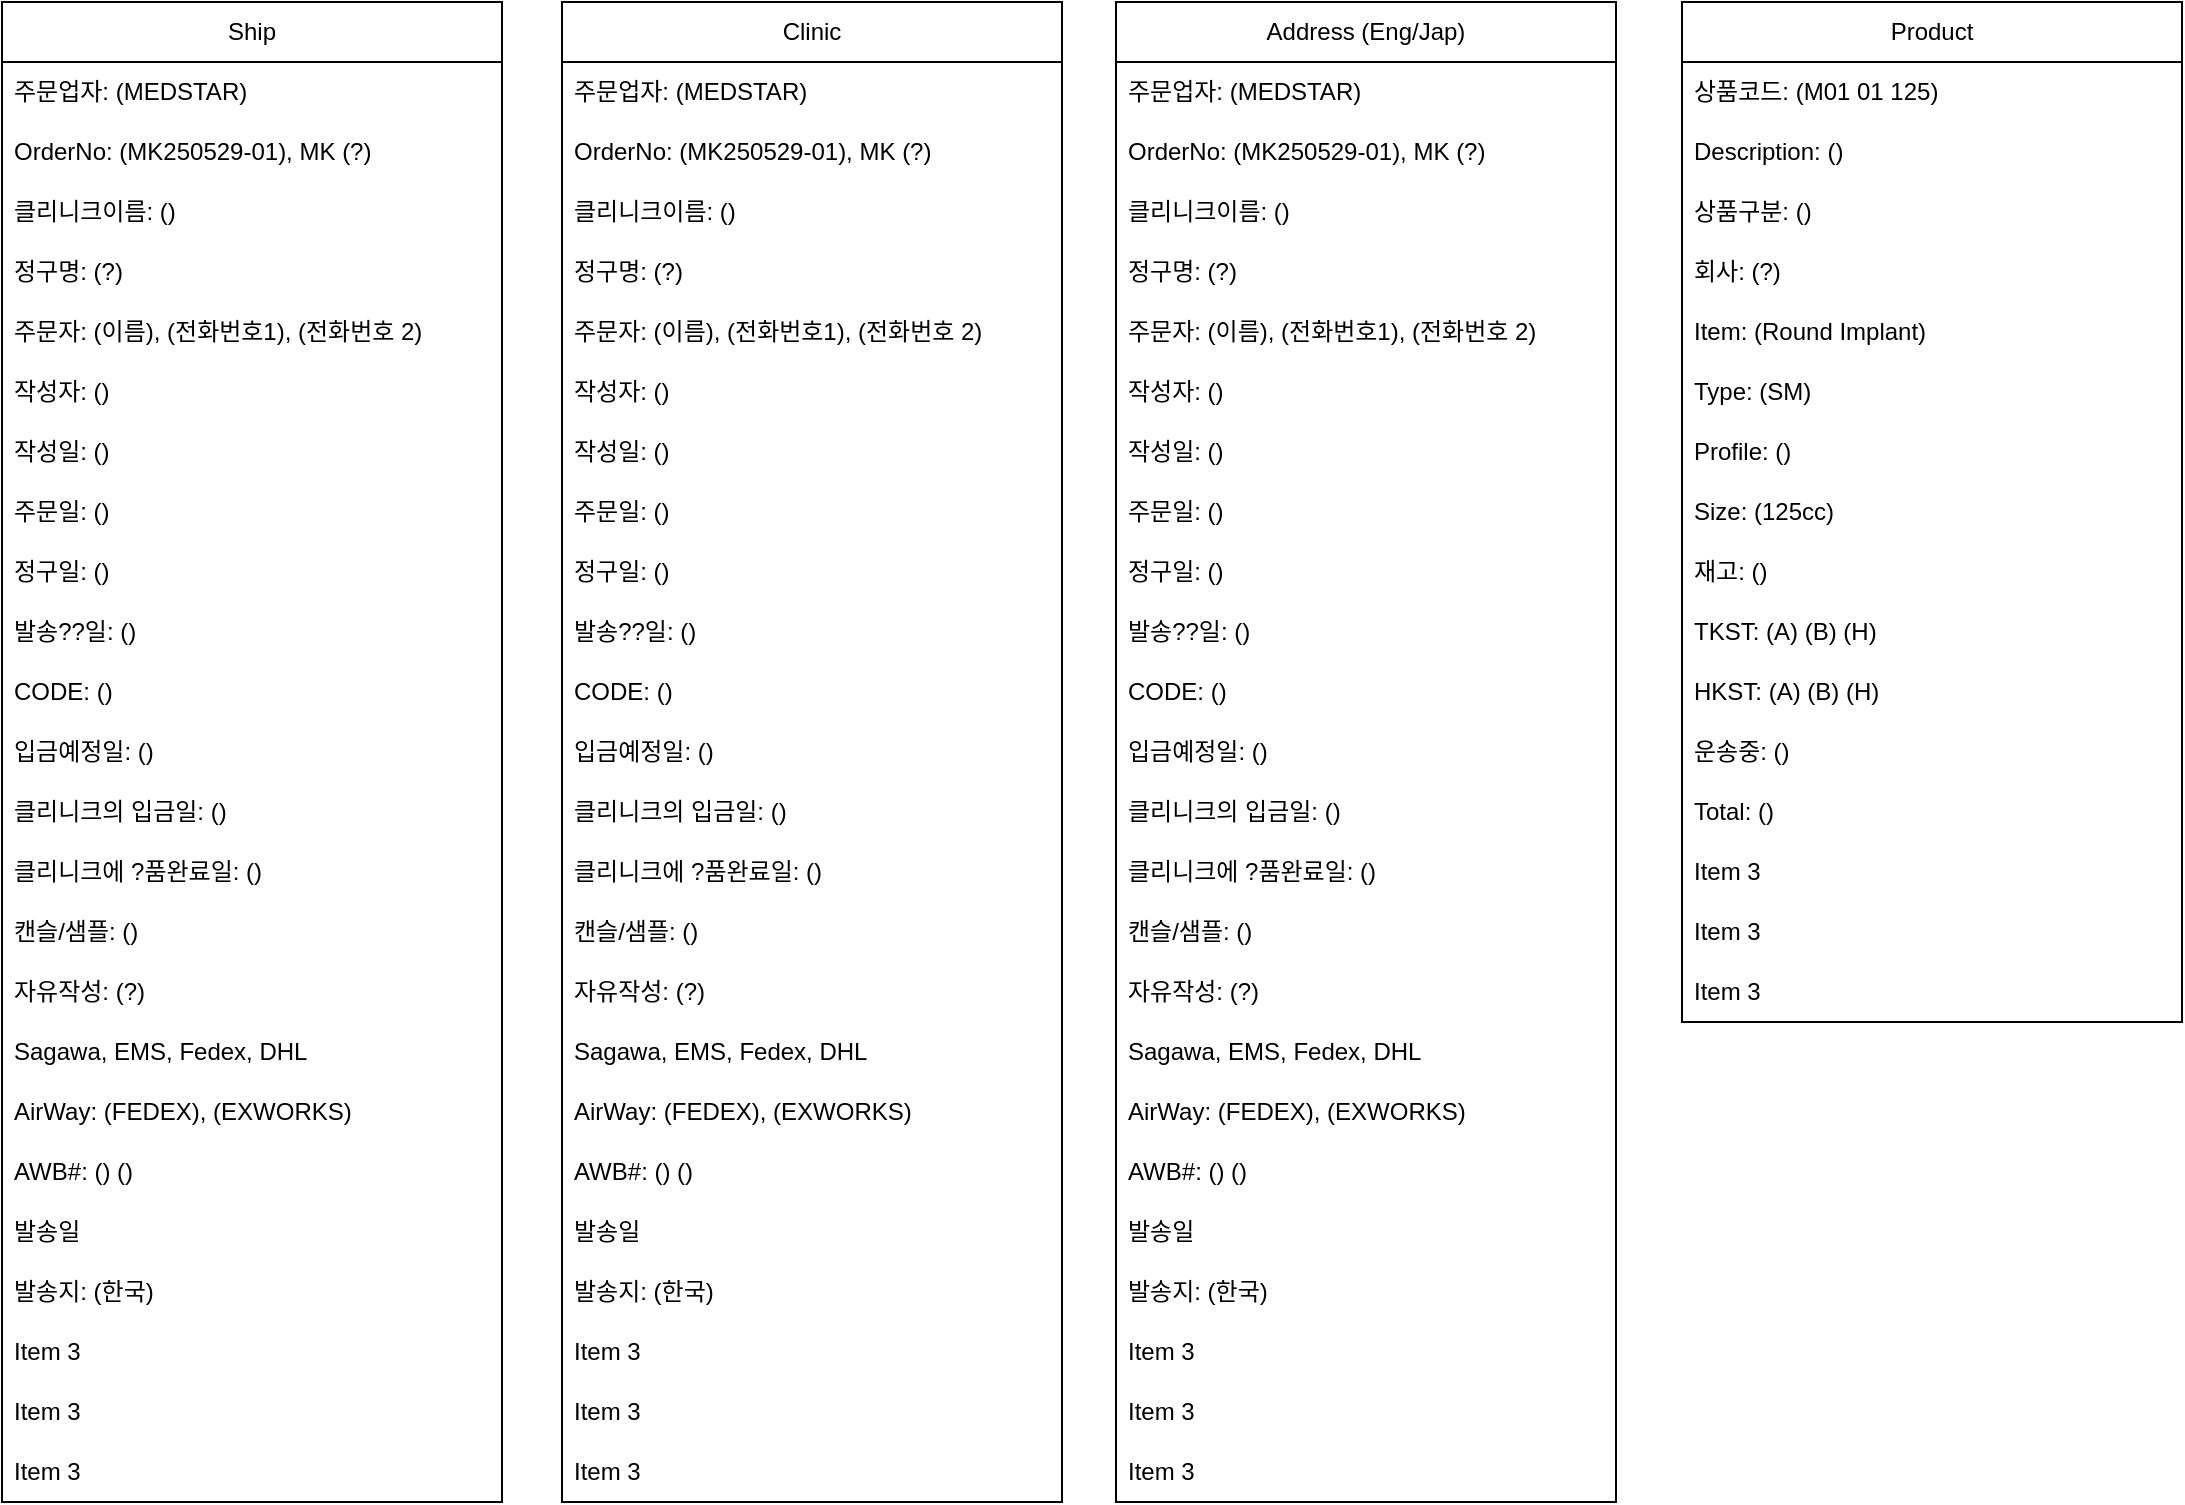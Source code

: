 <mxfile version="27.1.3">
  <diagram name="Page-1" id="WbSP-cNUCRiL6WSJ92Or">
    <mxGraphModel dx="786" dy="471" grid="1" gridSize="10" guides="1" tooltips="1" connect="1" arrows="1" fold="1" page="1" pageScale="1" pageWidth="827" pageHeight="1169" math="0" shadow="0">
      <root>
        <mxCell id="0" />
        <mxCell id="1" parent="0" />
        <mxCell id="RkS9c309eEdhon-XgG0m-1" value="Ship" style="swimlane;fontStyle=0;childLayout=stackLayout;horizontal=1;startSize=30;horizontalStack=0;resizeParent=1;resizeParentMax=0;resizeLast=0;collapsible=1;marginBottom=0;whiteSpace=wrap;html=1;" vertex="1" parent="1">
          <mxGeometry x="20" y="30" width="250" height="750" as="geometry" />
        </mxCell>
        <mxCell id="RkS9c309eEdhon-XgG0m-2" value="주문업자: (MEDSTAR)" style="text;strokeColor=none;fillColor=none;align=left;verticalAlign=middle;spacingLeft=4;spacingRight=4;overflow=hidden;points=[[0,0.5],[1,0.5]];portConstraint=eastwest;rotatable=0;whiteSpace=wrap;html=1;" vertex="1" parent="RkS9c309eEdhon-XgG0m-1">
          <mxGeometry y="30" width="250" height="30" as="geometry" />
        </mxCell>
        <mxCell id="RkS9c309eEdhon-XgG0m-3" value="OrderNo: (MK250529-01), MK (?)" style="text;strokeColor=none;fillColor=none;align=left;verticalAlign=middle;spacingLeft=4;spacingRight=4;overflow=hidden;points=[[0,0.5],[1,0.5]];portConstraint=eastwest;rotatable=0;whiteSpace=wrap;html=1;" vertex="1" parent="RkS9c309eEdhon-XgG0m-1">
          <mxGeometry y="60" width="250" height="30" as="geometry" />
        </mxCell>
        <mxCell id="RkS9c309eEdhon-XgG0m-5" value="클리니크이름: ()" style="text;strokeColor=none;fillColor=none;align=left;verticalAlign=middle;spacingLeft=4;spacingRight=4;overflow=hidden;points=[[0,0.5],[1,0.5]];portConstraint=eastwest;rotatable=0;whiteSpace=wrap;html=1;" vertex="1" parent="RkS9c309eEdhon-XgG0m-1">
          <mxGeometry y="90" width="250" height="30" as="geometry" />
        </mxCell>
        <mxCell id="RkS9c309eEdhon-XgG0m-6" value="정구명: (?)" style="text;strokeColor=none;fillColor=none;align=left;verticalAlign=middle;spacingLeft=4;spacingRight=4;overflow=hidden;points=[[0,0.5],[1,0.5]];portConstraint=eastwest;rotatable=0;whiteSpace=wrap;html=1;" vertex="1" parent="RkS9c309eEdhon-XgG0m-1">
          <mxGeometry y="120" width="250" height="30" as="geometry" />
        </mxCell>
        <mxCell id="RkS9c309eEdhon-XgG0m-7" value="주문자: (이름), (전화번호1), (전화번호 2)" style="text;strokeColor=none;fillColor=none;align=left;verticalAlign=middle;spacingLeft=4;spacingRight=4;overflow=hidden;points=[[0,0.5],[1,0.5]];portConstraint=eastwest;rotatable=0;whiteSpace=wrap;html=1;" vertex="1" parent="RkS9c309eEdhon-XgG0m-1">
          <mxGeometry y="150" width="250" height="30" as="geometry" />
        </mxCell>
        <mxCell id="RkS9c309eEdhon-XgG0m-8" value="작성자: ()" style="text;strokeColor=none;fillColor=none;align=left;verticalAlign=middle;spacingLeft=4;spacingRight=4;overflow=hidden;points=[[0,0.5],[1,0.5]];portConstraint=eastwest;rotatable=0;whiteSpace=wrap;html=1;" vertex="1" parent="RkS9c309eEdhon-XgG0m-1">
          <mxGeometry y="180" width="250" height="30" as="geometry" />
        </mxCell>
        <mxCell id="RkS9c309eEdhon-XgG0m-9" value="작성일: ()" style="text;strokeColor=none;fillColor=none;align=left;verticalAlign=middle;spacingLeft=4;spacingRight=4;overflow=hidden;points=[[0,0.5],[1,0.5]];portConstraint=eastwest;rotatable=0;whiteSpace=wrap;html=1;" vertex="1" parent="RkS9c309eEdhon-XgG0m-1">
          <mxGeometry y="210" width="250" height="30" as="geometry" />
        </mxCell>
        <mxCell id="RkS9c309eEdhon-XgG0m-10" value="주문일: ()" style="text;strokeColor=none;fillColor=none;align=left;verticalAlign=middle;spacingLeft=4;spacingRight=4;overflow=hidden;points=[[0,0.5],[1,0.5]];portConstraint=eastwest;rotatable=0;whiteSpace=wrap;html=1;" vertex="1" parent="RkS9c309eEdhon-XgG0m-1">
          <mxGeometry y="240" width="250" height="30" as="geometry" />
        </mxCell>
        <mxCell id="RkS9c309eEdhon-XgG0m-12" value="정구일: ()" style="text;strokeColor=none;fillColor=none;align=left;verticalAlign=middle;spacingLeft=4;spacingRight=4;overflow=hidden;points=[[0,0.5],[1,0.5]];portConstraint=eastwest;rotatable=0;whiteSpace=wrap;html=1;" vertex="1" parent="RkS9c309eEdhon-XgG0m-1">
          <mxGeometry y="270" width="250" height="30" as="geometry" />
        </mxCell>
        <mxCell id="RkS9c309eEdhon-XgG0m-13" value="발송??일: ()" style="text;strokeColor=none;fillColor=none;align=left;verticalAlign=middle;spacingLeft=4;spacingRight=4;overflow=hidden;points=[[0,0.5],[1,0.5]];portConstraint=eastwest;rotatable=0;whiteSpace=wrap;html=1;" vertex="1" parent="RkS9c309eEdhon-XgG0m-1">
          <mxGeometry y="300" width="250" height="30" as="geometry" />
        </mxCell>
        <mxCell id="RkS9c309eEdhon-XgG0m-14" value="CODE: ()" style="text;strokeColor=none;fillColor=none;align=left;verticalAlign=middle;spacingLeft=4;spacingRight=4;overflow=hidden;points=[[0,0.5],[1,0.5]];portConstraint=eastwest;rotatable=0;whiteSpace=wrap;html=1;" vertex="1" parent="RkS9c309eEdhon-XgG0m-1">
          <mxGeometry y="330" width="250" height="30" as="geometry" />
        </mxCell>
        <mxCell id="RkS9c309eEdhon-XgG0m-11" value="입금예정일: ()" style="text;strokeColor=none;fillColor=none;align=left;verticalAlign=middle;spacingLeft=4;spacingRight=4;overflow=hidden;points=[[0,0.5],[1,0.5]];portConstraint=eastwest;rotatable=0;whiteSpace=wrap;html=1;" vertex="1" parent="RkS9c309eEdhon-XgG0m-1">
          <mxGeometry y="360" width="250" height="30" as="geometry" />
        </mxCell>
        <mxCell id="RkS9c309eEdhon-XgG0m-15" value="클리니크의 입금일: ()" style="text;strokeColor=none;fillColor=none;align=left;verticalAlign=middle;spacingLeft=4;spacingRight=4;overflow=hidden;points=[[0,0.5],[1,0.5]];portConstraint=eastwest;rotatable=0;whiteSpace=wrap;html=1;" vertex="1" parent="RkS9c309eEdhon-XgG0m-1">
          <mxGeometry y="390" width="250" height="30" as="geometry" />
        </mxCell>
        <mxCell id="RkS9c309eEdhon-XgG0m-17" value="클리니크에 ?품완료일: ()" style="text;strokeColor=none;fillColor=none;align=left;verticalAlign=middle;spacingLeft=4;spacingRight=4;overflow=hidden;points=[[0,0.5],[1,0.5]];portConstraint=eastwest;rotatable=0;whiteSpace=wrap;html=1;" vertex="1" parent="RkS9c309eEdhon-XgG0m-1">
          <mxGeometry y="420" width="250" height="30" as="geometry" />
        </mxCell>
        <mxCell id="RkS9c309eEdhon-XgG0m-18" value="캔슬/샘플: ()" style="text;strokeColor=none;fillColor=none;align=left;verticalAlign=middle;spacingLeft=4;spacingRight=4;overflow=hidden;points=[[0,0.5],[1,0.5]];portConstraint=eastwest;rotatable=0;whiteSpace=wrap;html=1;" vertex="1" parent="RkS9c309eEdhon-XgG0m-1">
          <mxGeometry y="450" width="250" height="30" as="geometry" />
        </mxCell>
        <mxCell id="RkS9c309eEdhon-XgG0m-16" value="자유작성: (?)" style="text;strokeColor=none;fillColor=none;align=left;verticalAlign=middle;spacingLeft=4;spacingRight=4;overflow=hidden;points=[[0,0.5],[1,0.5]];portConstraint=eastwest;rotatable=0;whiteSpace=wrap;html=1;" vertex="1" parent="RkS9c309eEdhon-XgG0m-1">
          <mxGeometry y="480" width="250" height="30" as="geometry" />
        </mxCell>
        <mxCell id="RkS9c309eEdhon-XgG0m-22" value="&lt;span style=&quot;text-align: center; text-wrap-mode: nowrap;&quot;&gt;Sagawa, EMS, Fedex, DHL&lt;/span&gt;" style="text;strokeColor=none;fillColor=none;align=left;verticalAlign=middle;spacingLeft=4;spacingRight=4;overflow=hidden;points=[[0,0.5],[1,0.5]];portConstraint=eastwest;rotatable=0;whiteSpace=wrap;html=1;" vertex="1" parent="RkS9c309eEdhon-XgG0m-1">
          <mxGeometry y="510" width="250" height="30" as="geometry" />
        </mxCell>
        <mxCell id="RkS9c309eEdhon-XgG0m-23" value="&lt;span style=&quot;text-align: center; text-wrap-mode: nowrap;&quot;&gt;AirWay: (FEDEX), (EXWORKS)&lt;/span&gt;" style="text;strokeColor=none;fillColor=none;align=left;verticalAlign=middle;spacingLeft=4;spacingRight=4;overflow=hidden;points=[[0,0.5],[1,0.5]];portConstraint=eastwest;rotatable=0;whiteSpace=wrap;html=1;" vertex="1" parent="RkS9c309eEdhon-XgG0m-1">
          <mxGeometry y="540" width="250" height="30" as="geometry" />
        </mxCell>
        <mxCell id="RkS9c309eEdhon-XgG0m-24" value="AWB#: () ()" style="text;strokeColor=none;fillColor=none;align=left;verticalAlign=middle;spacingLeft=4;spacingRight=4;overflow=hidden;points=[[0,0.5],[1,0.5]];portConstraint=eastwest;rotatable=0;whiteSpace=wrap;html=1;" vertex="1" parent="RkS9c309eEdhon-XgG0m-1">
          <mxGeometry y="570" width="250" height="30" as="geometry" />
        </mxCell>
        <mxCell id="RkS9c309eEdhon-XgG0m-25" value="발송일" style="text;strokeColor=none;fillColor=none;align=left;verticalAlign=middle;spacingLeft=4;spacingRight=4;overflow=hidden;points=[[0,0.5],[1,0.5]];portConstraint=eastwest;rotatable=0;whiteSpace=wrap;html=1;" vertex="1" parent="RkS9c309eEdhon-XgG0m-1">
          <mxGeometry y="600" width="250" height="30" as="geometry" />
        </mxCell>
        <mxCell id="RkS9c309eEdhon-XgG0m-26" value="발송지: (한국)" style="text;strokeColor=none;fillColor=none;align=left;verticalAlign=middle;spacingLeft=4;spacingRight=4;overflow=hidden;points=[[0,0.5],[1,0.5]];portConstraint=eastwest;rotatable=0;whiteSpace=wrap;html=1;" vertex="1" parent="RkS9c309eEdhon-XgG0m-1">
          <mxGeometry y="630" width="250" height="30" as="geometry" />
        </mxCell>
        <mxCell id="RkS9c309eEdhon-XgG0m-21" value="Item 3" style="text;strokeColor=none;fillColor=none;align=left;verticalAlign=middle;spacingLeft=4;spacingRight=4;overflow=hidden;points=[[0,0.5],[1,0.5]];portConstraint=eastwest;rotatable=0;whiteSpace=wrap;html=1;" vertex="1" parent="RkS9c309eEdhon-XgG0m-1">
          <mxGeometry y="660" width="250" height="30" as="geometry" />
        </mxCell>
        <mxCell id="RkS9c309eEdhon-XgG0m-20" value="Item 3" style="text;strokeColor=none;fillColor=none;align=left;verticalAlign=middle;spacingLeft=4;spacingRight=4;overflow=hidden;points=[[0,0.5],[1,0.5]];portConstraint=eastwest;rotatable=0;whiteSpace=wrap;html=1;" vertex="1" parent="RkS9c309eEdhon-XgG0m-1">
          <mxGeometry y="690" width="250" height="30" as="geometry" />
        </mxCell>
        <mxCell id="RkS9c309eEdhon-XgG0m-4" value="Item 3" style="text;strokeColor=none;fillColor=none;align=left;verticalAlign=middle;spacingLeft=4;spacingRight=4;overflow=hidden;points=[[0,0.5],[1,0.5]];portConstraint=eastwest;rotatable=0;whiteSpace=wrap;html=1;" vertex="1" parent="RkS9c309eEdhon-XgG0m-1">
          <mxGeometry y="720" width="250" height="30" as="geometry" />
        </mxCell>
        <mxCell id="RkS9c309eEdhon-XgG0m-27" value="Clinic" style="swimlane;fontStyle=0;childLayout=stackLayout;horizontal=1;startSize=30;horizontalStack=0;resizeParent=1;resizeParentMax=0;resizeLast=0;collapsible=1;marginBottom=0;whiteSpace=wrap;html=1;" vertex="1" parent="1">
          <mxGeometry x="300" y="30" width="250" height="750" as="geometry" />
        </mxCell>
        <mxCell id="RkS9c309eEdhon-XgG0m-28" value="주문업자: (MEDSTAR)" style="text;strokeColor=none;fillColor=none;align=left;verticalAlign=middle;spacingLeft=4;spacingRight=4;overflow=hidden;points=[[0,0.5],[1,0.5]];portConstraint=eastwest;rotatable=0;whiteSpace=wrap;html=1;" vertex="1" parent="RkS9c309eEdhon-XgG0m-27">
          <mxGeometry y="30" width="250" height="30" as="geometry" />
        </mxCell>
        <mxCell id="RkS9c309eEdhon-XgG0m-29" value="OrderNo: (MK250529-01), MK (?)" style="text;strokeColor=none;fillColor=none;align=left;verticalAlign=middle;spacingLeft=4;spacingRight=4;overflow=hidden;points=[[0,0.5],[1,0.5]];portConstraint=eastwest;rotatable=0;whiteSpace=wrap;html=1;" vertex="1" parent="RkS9c309eEdhon-XgG0m-27">
          <mxGeometry y="60" width="250" height="30" as="geometry" />
        </mxCell>
        <mxCell id="RkS9c309eEdhon-XgG0m-30" value="클리니크이름: ()" style="text;strokeColor=none;fillColor=none;align=left;verticalAlign=middle;spacingLeft=4;spacingRight=4;overflow=hidden;points=[[0,0.5],[1,0.5]];portConstraint=eastwest;rotatable=0;whiteSpace=wrap;html=1;" vertex="1" parent="RkS9c309eEdhon-XgG0m-27">
          <mxGeometry y="90" width="250" height="30" as="geometry" />
        </mxCell>
        <mxCell id="RkS9c309eEdhon-XgG0m-31" value="정구명: (?)" style="text;strokeColor=none;fillColor=none;align=left;verticalAlign=middle;spacingLeft=4;spacingRight=4;overflow=hidden;points=[[0,0.5],[1,0.5]];portConstraint=eastwest;rotatable=0;whiteSpace=wrap;html=1;" vertex="1" parent="RkS9c309eEdhon-XgG0m-27">
          <mxGeometry y="120" width="250" height="30" as="geometry" />
        </mxCell>
        <mxCell id="RkS9c309eEdhon-XgG0m-32" value="주문자: (이름), (전화번호1), (전화번호 2)" style="text;strokeColor=none;fillColor=none;align=left;verticalAlign=middle;spacingLeft=4;spacingRight=4;overflow=hidden;points=[[0,0.5],[1,0.5]];portConstraint=eastwest;rotatable=0;whiteSpace=wrap;html=1;" vertex="1" parent="RkS9c309eEdhon-XgG0m-27">
          <mxGeometry y="150" width="250" height="30" as="geometry" />
        </mxCell>
        <mxCell id="RkS9c309eEdhon-XgG0m-33" value="작성자: ()" style="text;strokeColor=none;fillColor=none;align=left;verticalAlign=middle;spacingLeft=4;spacingRight=4;overflow=hidden;points=[[0,0.5],[1,0.5]];portConstraint=eastwest;rotatable=0;whiteSpace=wrap;html=1;" vertex="1" parent="RkS9c309eEdhon-XgG0m-27">
          <mxGeometry y="180" width="250" height="30" as="geometry" />
        </mxCell>
        <mxCell id="RkS9c309eEdhon-XgG0m-34" value="작성일: ()" style="text;strokeColor=none;fillColor=none;align=left;verticalAlign=middle;spacingLeft=4;spacingRight=4;overflow=hidden;points=[[0,0.5],[1,0.5]];portConstraint=eastwest;rotatable=0;whiteSpace=wrap;html=1;" vertex="1" parent="RkS9c309eEdhon-XgG0m-27">
          <mxGeometry y="210" width="250" height="30" as="geometry" />
        </mxCell>
        <mxCell id="RkS9c309eEdhon-XgG0m-35" value="주문일: ()" style="text;strokeColor=none;fillColor=none;align=left;verticalAlign=middle;spacingLeft=4;spacingRight=4;overflow=hidden;points=[[0,0.5],[1,0.5]];portConstraint=eastwest;rotatable=0;whiteSpace=wrap;html=1;" vertex="1" parent="RkS9c309eEdhon-XgG0m-27">
          <mxGeometry y="240" width="250" height="30" as="geometry" />
        </mxCell>
        <mxCell id="RkS9c309eEdhon-XgG0m-36" value="정구일: ()" style="text;strokeColor=none;fillColor=none;align=left;verticalAlign=middle;spacingLeft=4;spacingRight=4;overflow=hidden;points=[[0,0.5],[1,0.5]];portConstraint=eastwest;rotatable=0;whiteSpace=wrap;html=1;" vertex="1" parent="RkS9c309eEdhon-XgG0m-27">
          <mxGeometry y="270" width="250" height="30" as="geometry" />
        </mxCell>
        <mxCell id="RkS9c309eEdhon-XgG0m-37" value="발송??일: ()" style="text;strokeColor=none;fillColor=none;align=left;verticalAlign=middle;spacingLeft=4;spacingRight=4;overflow=hidden;points=[[0,0.5],[1,0.5]];portConstraint=eastwest;rotatable=0;whiteSpace=wrap;html=1;" vertex="1" parent="RkS9c309eEdhon-XgG0m-27">
          <mxGeometry y="300" width="250" height="30" as="geometry" />
        </mxCell>
        <mxCell id="RkS9c309eEdhon-XgG0m-38" value="CODE: ()" style="text;strokeColor=none;fillColor=none;align=left;verticalAlign=middle;spacingLeft=4;spacingRight=4;overflow=hidden;points=[[0,0.5],[1,0.5]];portConstraint=eastwest;rotatable=0;whiteSpace=wrap;html=1;" vertex="1" parent="RkS9c309eEdhon-XgG0m-27">
          <mxGeometry y="330" width="250" height="30" as="geometry" />
        </mxCell>
        <mxCell id="RkS9c309eEdhon-XgG0m-39" value="입금예정일: ()" style="text;strokeColor=none;fillColor=none;align=left;verticalAlign=middle;spacingLeft=4;spacingRight=4;overflow=hidden;points=[[0,0.5],[1,0.5]];portConstraint=eastwest;rotatable=0;whiteSpace=wrap;html=1;" vertex="1" parent="RkS9c309eEdhon-XgG0m-27">
          <mxGeometry y="360" width="250" height="30" as="geometry" />
        </mxCell>
        <mxCell id="RkS9c309eEdhon-XgG0m-40" value="클리니크의 입금일: ()" style="text;strokeColor=none;fillColor=none;align=left;verticalAlign=middle;spacingLeft=4;spacingRight=4;overflow=hidden;points=[[0,0.5],[1,0.5]];portConstraint=eastwest;rotatable=0;whiteSpace=wrap;html=1;" vertex="1" parent="RkS9c309eEdhon-XgG0m-27">
          <mxGeometry y="390" width="250" height="30" as="geometry" />
        </mxCell>
        <mxCell id="RkS9c309eEdhon-XgG0m-41" value="클리니크에 ?품완료일: ()" style="text;strokeColor=none;fillColor=none;align=left;verticalAlign=middle;spacingLeft=4;spacingRight=4;overflow=hidden;points=[[0,0.5],[1,0.5]];portConstraint=eastwest;rotatable=0;whiteSpace=wrap;html=1;" vertex="1" parent="RkS9c309eEdhon-XgG0m-27">
          <mxGeometry y="420" width="250" height="30" as="geometry" />
        </mxCell>
        <mxCell id="RkS9c309eEdhon-XgG0m-42" value="캔슬/샘플: ()" style="text;strokeColor=none;fillColor=none;align=left;verticalAlign=middle;spacingLeft=4;spacingRight=4;overflow=hidden;points=[[0,0.5],[1,0.5]];portConstraint=eastwest;rotatable=0;whiteSpace=wrap;html=1;" vertex="1" parent="RkS9c309eEdhon-XgG0m-27">
          <mxGeometry y="450" width="250" height="30" as="geometry" />
        </mxCell>
        <mxCell id="RkS9c309eEdhon-XgG0m-43" value="자유작성: (?)" style="text;strokeColor=none;fillColor=none;align=left;verticalAlign=middle;spacingLeft=4;spacingRight=4;overflow=hidden;points=[[0,0.5],[1,0.5]];portConstraint=eastwest;rotatable=0;whiteSpace=wrap;html=1;" vertex="1" parent="RkS9c309eEdhon-XgG0m-27">
          <mxGeometry y="480" width="250" height="30" as="geometry" />
        </mxCell>
        <mxCell id="RkS9c309eEdhon-XgG0m-44" value="&lt;span style=&quot;text-align: center; text-wrap-mode: nowrap;&quot;&gt;Sagawa, EMS, Fedex, DHL&lt;/span&gt;" style="text;strokeColor=none;fillColor=none;align=left;verticalAlign=middle;spacingLeft=4;spacingRight=4;overflow=hidden;points=[[0,0.5],[1,0.5]];portConstraint=eastwest;rotatable=0;whiteSpace=wrap;html=1;" vertex="1" parent="RkS9c309eEdhon-XgG0m-27">
          <mxGeometry y="510" width="250" height="30" as="geometry" />
        </mxCell>
        <mxCell id="RkS9c309eEdhon-XgG0m-45" value="&lt;span style=&quot;text-align: center; text-wrap-mode: nowrap;&quot;&gt;AirWay: (FEDEX), (EXWORKS)&lt;/span&gt;" style="text;strokeColor=none;fillColor=none;align=left;verticalAlign=middle;spacingLeft=4;spacingRight=4;overflow=hidden;points=[[0,0.5],[1,0.5]];portConstraint=eastwest;rotatable=0;whiteSpace=wrap;html=1;" vertex="1" parent="RkS9c309eEdhon-XgG0m-27">
          <mxGeometry y="540" width="250" height="30" as="geometry" />
        </mxCell>
        <mxCell id="RkS9c309eEdhon-XgG0m-46" value="AWB#: () ()" style="text;strokeColor=none;fillColor=none;align=left;verticalAlign=middle;spacingLeft=4;spacingRight=4;overflow=hidden;points=[[0,0.5],[1,0.5]];portConstraint=eastwest;rotatable=0;whiteSpace=wrap;html=1;" vertex="1" parent="RkS9c309eEdhon-XgG0m-27">
          <mxGeometry y="570" width="250" height="30" as="geometry" />
        </mxCell>
        <mxCell id="RkS9c309eEdhon-XgG0m-47" value="발송일" style="text;strokeColor=none;fillColor=none;align=left;verticalAlign=middle;spacingLeft=4;spacingRight=4;overflow=hidden;points=[[0,0.5],[1,0.5]];portConstraint=eastwest;rotatable=0;whiteSpace=wrap;html=1;" vertex="1" parent="RkS9c309eEdhon-XgG0m-27">
          <mxGeometry y="600" width="250" height="30" as="geometry" />
        </mxCell>
        <mxCell id="RkS9c309eEdhon-XgG0m-48" value="발송지: (한국)" style="text;strokeColor=none;fillColor=none;align=left;verticalAlign=middle;spacingLeft=4;spacingRight=4;overflow=hidden;points=[[0,0.5],[1,0.5]];portConstraint=eastwest;rotatable=0;whiteSpace=wrap;html=1;" vertex="1" parent="RkS9c309eEdhon-XgG0m-27">
          <mxGeometry y="630" width="250" height="30" as="geometry" />
        </mxCell>
        <mxCell id="RkS9c309eEdhon-XgG0m-49" value="Item 3" style="text;strokeColor=none;fillColor=none;align=left;verticalAlign=middle;spacingLeft=4;spacingRight=4;overflow=hidden;points=[[0,0.5],[1,0.5]];portConstraint=eastwest;rotatable=0;whiteSpace=wrap;html=1;" vertex="1" parent="RkS9c309eEdhon-XgG0m-27">
          <mxGeometry y="660" width="250" height="30" as="geometry" />
        </mxCell>
        <mxCell id="RkS9c309eEdhon-XgG0m-50" value="Item 3" style="text;strokeColor=none;fillColor=none;align=left;verticalAlign=middle;spacingLeft=4;spacingRight=4;overflow=hidden;points=[[0,0.5],[1,0.5]];portConstraint=eastwest;rotatable=0;whiteSpace=wrap;html=1;" vertex="1" parent="RkS9c309eEdhon-XgG0m-27">
          <mxGeometry y="690" width="250" height="30" as="geometry" />
        </mxCell>
        <mxCell id="RkS9c309eEdhon-XgG0m-51" value="Item 3" style="text;strokeColor=none;fillColor=none;align=left;verticalAlign=middle;spacingLeft=4;spacingRight=4;overflow=hidden;points=[[0,0.5],[1,0.5]];portConstraint=eastwest;rotatable=0;whiteSpace=wrap;html=1;" vertex="1" parent="RkS9c309eEdhon-XgG0m-27">
          <mxGeometry y="720" width="250" height="30" as="geometry" />
        </mxCell>
        <mxCell id="RkS9c309eEdhon-XgG0m-52" value="Address (Eng/Jap)" style="swimlane;fontStyle=0;childLayout=stackLayout;horizontal=1;startSize=30;horizontalStack=0;resizeParent=1;resizeParentMax=0;resizeLast=0;collapsible=1;marginBottom=0;whiteSpace=wrap;html=1;" vertex="1" parent="1">
          <mxGeometry x="577" y="30" width="250" height="750" as="geometry" />
        </mxCell>
        <mxCell id="RkS9c309eEdhon-XgG0m-53" value="주문업자: (MEDSTAR)" style="text;strokeColor=none;fillColor=none;align=left;verticalAlign=middle;spacingLeft=4;spacingRight=4;overflow=hidden;points=[[0,0.5],[1,0.5]];portConstraint=eastwest;rotatable=0;whiteSpace=wrap;html=1;" vertex="1" parent="RkS9c309eEdhon-XgG0m-52">
          <mxGeometry y="30" width="250" height="30" as="geometry" />
        </mxCell>
        <mxCell id="RkS9c309eEdhon-XgG0m-54" value="OrderNo: (MK250529-01), MK (?)" style="text;strokeColor=none;fillColor=none;align=left;verticalAlign=middle;spacingLeft=4;spacingRight=4;overflow=hidden;points=[[0,0.5],[1,0.5]];portConstraint=eastwest;rotatable=0;whiteSpace=wrap;html=1;" vertex="1" parent="RkS9c309eEdhon-XgG0m-52">
          <mxGeometry y="60" width="250" height="30" as="geometry" />
        </mxCell>
        <mxCell id="RkS9c309eEdhon-XgG0m-55" value="클리니크이름: ()" style="text;strokeColor=none;fillColor=none;align=left;verticalAlign=middle;spacingLeft=4;spacingRight=4;overflow=hidden;points=[[0,0.5],[1,0.5]];portConstraint=eastwest;rotatable=0;whiteSpace=wrap;html=1;" vertex="1" parent="RkS9c309eEdhon-XgG0m-52">
          <mxGeometry y="90" width="250" height="30" as="geometry" />
        </mxCell>
        <mxCell id="RkS9c309eEdhon-XgG0m-56" value="정구명: (?)" style="text;strokeColor=none;fillColor=none;align=left;verticalAlign=middle;spacingLeft=4;spacingRight=4;overflow=hidden;points=[[0,0.5],[1,0.5]];portConstraint=eastwest;rotatable=0;whiteSpace=wrap;html=1;" vertex="1" parent="RkS9c309eEdhon-XgG0m-52">
          <mxGeometry y="120" width="250" height="30" as="geometry" />
        </mxCell>
        <mxCell id="RkS9c309eEdhon-XgG0m-57" value="주문자: (이름), (전화번호1), (전화번호 2)" style="text;strokeColor=none;fillColor=none;align=left;verticalAlign=middle;spacingLeft=4;spacingRight=4;overflow=hidden;points=[[0,0.5],[1,0.5]];portConstraint=eastwest;rotatable=0;whiteSpace=wrap;html=1;" vertex="1" parent="RkS9c309eEdhon-XgG0m-52">
          <mxGeometry y="150" width="250" height="30" as="geometry" />
        </mxCell>
        <mxCell id="RkS9c309eEdhon-XgG0m-58" value="작성자: ()" style="text;strokeColor=none;fillColor=none;align=left;verticalAlign=middle;spacingLeft=4;spacingRight=4;overflow=hidden;points=[[0,0.5],[1,0.5]];portConstraint=eastwest;rotatable=0;whiteSpace=wrap;html=1;" vertex="1" parent="RkS9c309eEdhon-XgG0m-52">
          <mxGeometry y="180" width="250" height="30" as="geometry" />
        </mxCell>
        <mxCell id="RkS9c309eEdhon-XgG0m-59" value="작성일: ()" style="text;strokeColor=none;fillColor=none;align=left;verticalAlign=middle;spacingLeft=4;spacingRight=4;overflow=hidden;points=[[0,0.5],[1,0.5]];portConstraint=eastwest;rotatable=0;whiteSpace=wrap;html=1;" vertex="1" parent="RkS9c309eEdhon-XgG0m-52">
          <mxGeometry y="210" width="250" height="30" as="geometry" />
        </mxCell>
        <mxCell id="RkS9c309eEdhon-XgG0m-60" value="주문일: ()" style="text;strokeColor=none;fillColor=none;align=left;verticalAlign=middle;spacingLeft=4;spacingRight=4;overflow=hidden;points=[[0,0.5],[1,0.5]];portConstraint=eastwest;rotatable=0;whiteSpace=wrap;html=1;" vertex="1" parent="RkS9c309eEdhon-XgG0m-52">
          <mxGeometry y="240" width="250" height="30" as="geometry" />
        </mxCell>
        <mxCell id="RkS9c309eEdhon-XgG0m-61" value="정구일: ()" style="text;strokeColor=none;fillColor=none;align=left;verticalAlign=middle;spacingLeft=4;spacingRight=4;overflow=hidden;points=[[0,0.5],[1,0.5]];portConstraint=eastwest;rotatable=0;whiteSpace=wrap;html=1;" vertex="1" parent="RkS9c309eEdhon-XgG0m-52">
          <mxGeometry y="270" width="250" height="30" as="geometry" />
        </mxCell>
        <mxCell id="RkS9c309eEdhon-XgG0m-62" value="발송??일: ()" style="text;strokeColor=none;fillColor=none;align=left;verticalAlign=middle;spacingLeft=4;spacingRight=4;overflow=hidden;points=[[0,0.5],[1,0.5]];portConstraint=eastwest;rotatable=0;whiteSpace=wrap;html=1;" vertex="1" parent="RkS9c309eEdhon-XgG0m-52">
          <mxGeometry y="300" width="250" height="30" as="geometry" />
        </mxCell>
        <mxCell id="RkS9c309eEdhon-XgG0m-63" value="CODE: ()" style="text;strokeColor=none;fillColor=none;align=left;verticalAlign=middle;spacingLeft=4;spacingRight=4;overflow=hidden;points=[[0,0.5],[1,0.5]];portConstraint=eastwest;rotatable=0;whiteSpace=wrap;html=1;" vertex="1" parent="RkS9c309eEdhon-XgG0m-52">
          <mxGeometry y="330" width="250" height="30" as="geometry" />
        </mxCell>
        <mxCell id="RkS9c309eEdhon-XgG0m-64" value="입금예정일: ()" style="text;strokeColor=none;fillColor=none;align=left;verticalAlign=middle;spacingLeft=4;spacingRight=4;overflow=hidden;points=[[0,0.5],[1,0.5]];portConstraint=eastwest;rotatable=0;whiteSpace=wrap;html=1;" vertex="1" parent="RkS9c309eEdhon-XgG0m-52">
          <mxGeometry y="360" width="250" height="30" as="geometry" />
        </mxCell>
        <mxCell id="RkS9c309eEdhon-XgG0m-65" value="클리니크의 입금일: ()" style="text;strokeColor=none;fillColor=none;align=left;verticalAlign=middle;spacingLeft=4;spacingRight=4;overflow=hidden;points=[[0,0.5],[1,0.5]];portConstraint=eastwest;rotatable=0;whiteSpace=wrap;html=1;" vertex="1" parent="RkS9c309eEdhon-XgG0m-52">
          <mxGeometry y="390" width="250" height="30" as="geometry" />
        </mxCell>
        <mxCell id="RkS9c309eEdhon-XgG0m-66" value="클리니크에 ?품완료일: ()" style="text;strokeColor=none;fillColor=none;align=left;verticalAlign=middle;spacingLeft=4;spacingRight=4;overflow=hidden;points=[[0,0.5],[1,0.5]];portConstraint=eastwest;rotatable=0;whiteSpace=wrap;html=1;" vertex="1" parent="RkS9c309eEdhon-XgG0m-52">
          <mxGeometry y="420" width="250" height="30" as="geometry" />
        </mxCell>
        <mxCell id="RkS9c309eEdhon-XgG0m-67" value="캔슬/샘플: ()" style="text;strokeColor=none;fillColor=none;align=left;verticalAlign=middle;spacingLeft=4;spacingRight=4;overflow=hidden;points=[[0,0.5],[1,0.5]];portConstraint=eastwest;rotatable=0;whiteSpace=wrap;html=1;" vertex="1" parent="RkS9c309eEdhon-XgG0m-52">
          <mxGeometry y="450" width="250" height="30" as="geometry" />
        </mxCell>
        <mxCell id="RkS9c309eEdhon-XgG0m-68" value="자유작성: (?)" style="text;strokeColor=none;fillColor=none;align=left;verticalAlign=middle;spacingLeft=4;spacingRight=4;overflow=hidden;points=[[0,0.5],[1,0.5]];portConstraint=eastwest;rotatable=0;whiteSpace=wrap;html=1;" vertex="1" parent="RkS9c309eEdhon-XgG0m-52">
          <mxGeometry y="480" width="250" height="30" as="geometry" />
        </mxCell>
        <mxCell id="RkS9c309eEdhon-XgG0m-69" value="&lt;span style=&quot;text-align: center; text-wrap-mode: nowrap;&quot;&gt;Sagawa, EMS, Fedex, DHL&lt;/span&gt;" style="text;strokeColor=none;fillColor=none;align=left;verticalAlign=middle;spacingLeft=4;spacingRight=4;overflow=hidden;points=[[0,0.5],[1,0.5]];portConstraint=eastwest;rotatable=0;whiteSpace=wrap;html=1;" vertex="1" parent="RkS9c309eEdhon-XgG0m-52">
          <mxGeometry y="510" width="250" height="30" as="geometry" />
        </mxCell>
        <mxCell id="RkS9c309eEdhon-XgG0m-70" value="&lt;span style=&quot;text-align: center; text-wrap-mode: nowrap;&quot;&gt;AirWay: (FEDEX), (EXWORKS)&lt;/span&gt;" style="text;strokeColor=none;fillColor=none;align=left;verticalAlign=middle;spacingLeft=4;spacingRight=4;overflow=hidden;points=[[0,0.5],[1,0.5]];portConstraint=eastwest;rotatable=0;whiteSpace=wrap;html=1;" vertex="1" parent="RkS9c309eEdhon-XgG0m-52">
          <mxGeometry y="540" width="250" height="30" as="geometry" />
        </mxCell>
        <mxCell id="RkS9c309eEdhon-XgG0m-71" value="AWB#: () ()" style="text;strokeColor=none;fillColor=none;align=left;verticalAlign=middle;spacingLeft=4;spacingRight=4;overflow=hidden;points=[[0,0.5],[1,0.5]];portConstraint=eastwest;rotatable=0;whiteSpace=wrap;html=1;" vertex="1" parent="RkS9c309eEdhon-XgG0m-52">
          <mxGeometry y="570" width="250" height="30" as="geometry" />
        </mxCell>
        <mxCell id="RkS9c309eEdhon-XgG0m-72" value="발송일" style="text;strokeColor=none;fillColor=none;align=left;verticalAlign=middle;spacingLeft=4;spacingRight=4;overflow=hidden;points=[[0,0.5],[1,0.5]];portConstraint=eastwest;rotatable=0;whiteSpace=wrap;html=1;" vertex="1" parent="RkS9c309eEdhon-XgG0m-52">
          <mxGeometry y="600" width="250" height="30" as="geometry" />
        </mxCell>
        <mxCell id="RkS9c309eEdhon-XgG0m-73" value="발송지: (한국)" style="text;strokeColor=none;fillColor=none;align=left;verticalAlign=middle;spacingLeft=4;spacingRight=4;overflow=hidden;points=[[0,0.5],[1,0.5]];portConstraint=eastwest;rotatable=0;whiteSpace=wrap;html=1;" vertex="1" parent="RkS9c309eEdhon-XgG0m-52">
          <mxGeometry y="630" width="250" height="30" as="geometry" />
        </mxCell>
        <mxCell id="RkS9c309eEdhon-XgG0m-74" value="Item 3" style="text;strokeColor=none;fillColor=none;align=left;verticalAlign=middle;spacingLeft=4;spacingRight=4;overflow=hidden;points=[[0,0.5],[1,0.5]];portConstraint=eastwest;rotatable=0;whiteSpace=wrap;html=1;" vertex="1" parent="RkS9c309eEdhon-XgG0m-52">
          <mxGeometry y="660" width="250" height="30" as="geometry" />
        </mxCell>
        <mxCell id="RkS9c309eEdhon-XgG0m-75" value="Item 3" style="text;strokeColor=none;fillColor=none;align=left;verticalAlign=middle;spacingLeft=4;spacingRight=4;overflow=hidden;points=[[0,0.5],[1,0.5]];portConstraint=eastwest;rotatable=0;whiteSpace=wrap;html=1;" vertex="1" parent="RkS9c309eEdhon-XgG0m-52">
          <mxGeometry y="690" width="250" height="30" as="geometry" />
        </mxCell>
        <mxCell id="RkS9c309eEdhon-XgG0m-76" value="Item 3" style="text;strokeColor=none;fillColor=none;align=left;verticalAlign=middle;spacingLeft=4;spacingRight=4;overflow=hidden;points=[[0,0.5],[1,0.5]];portConstraint=eastwest;rotatable=0;whiteSpace=wrap;html=1;" vertex="1" parent="RkS9c309eEdhon-XgG0m-52">
          <mxGeometry y="720" width="250" height="30" as="geometry" />
        </mxCell>
        <mxCell id="RkS9c309eEdhon-XgG0m-77" value="Product" style="swimlane;fontStyle=0;childLayout=stackLayout;horizontal=1;startSize=30;horizontalStack=0;resizeParent=1;resizeParentMax=0;resizeLast=0;collapsible=1;marginBottom=0;whiteSpace=wrap;html=1;" vertex="1" parent="1">
          <mxGeometry x="860" y="30" width="250" height="510" as="geometry" />
        </mxCell>
        <mxCell id="RkS9c309eEdhon-XgG0m-78" value="상품코드: (M01 01 125)" style="text;strokeColor=none;fillColor=none;align=left;verticalAlign=middle;spacingLeft=4;spacingRight=4;overflow=hidden;points=[[0,0.5],[1,0.5]];portConstraint=eastwest;rotatable=0;whiteSpace=wrap;html=1;" vertex="1" parent="RkS9c309eEdhon-XgG0m-77">
          <mxGeometry y="30" width="250" height="30" as="geometry" />
        </mxCell>
        <mxCell id="RkS9c309eEdhon-XgG0m-79" value="Description: ()" style="text;strokeColor=none;fillColor=none;align=left;verticalAlign=middle;spacingLeft=4;spacingRight=4;overflow=hidden;points=[[0,0.5],[1,0.5]];portConstraint=eastwest;rotatable=0;whiteSpace=wrap;html=1;" vertex="1" parent="RkS9c309eEdhon-XgG0m-77">
          <mxGeometry y="60" width="250" height="30" as="geometry" />
        </mxCell>
        <mxCell id="RkS9c309eEdhon-XgG0m-80" value="상품구분: ()" style="text;strokeColor=none;fillColor=none;align=left;verticalAlign=middle;spacingLeft=4;spacingRight=4;overflow=hidden;points=[[0,0.5],[1,0.5]];portConstraint=eastwest;rotatable=0;whiteSpace=wrap;html=1;" vertex="1" parent="RkS9c309eEdhon-XgG0m-77">
          <mxGeometry y="90" width="250" height="30" as="geometry" />
        </mxCell>
        <mxCell id="RkS9c309eEdhon-XgG0m-81" value="회사: (?)" style="text;strokeColor=none;fillColor=none;align=left;verticalAlign=middle;spacingLeft=4;spacingRight=4;overflow=hidden;points=[[0,0.5],[1,0.5]];portConstraint=eastwest;rotatable=0;whiteSpace=wrap;html=1;" vertex="1" parent="RkS9c309eEdhon-XgG0m-77">
          <mxGeometry y="120" width="250" height="30" as="geometry" />
        </mxCell>
        <mxCell id="RkS9c309eEdhon-XgG0m-82" value="Item: (Round Implant)" style="text;strokeColor=none;fillColor=none;align=left;verticalAlign=middle;spacingLeft=4;spacingRight=4;overflow=hidden;points=[[0,0.5],[1,0.5]];portConstraint=eastwest;rotatable=0;whiteSpace=wrap;html=1;" vertex="1" parent="RkS9c309eEdhon-XgG0m-77">
          <mxGeometry y="150" width="250" height="30" as="geometry" />
        </mxCell>
        <mxCell id="RkS9c309eEdhon-XgG0m-83" value="Type: (SM)" style="text;strokeColor=none;fillColor=none;align=left;verticalAlign=middle;spacingLeft=4;spacingRight=4;overflow=hidden;points=[[0,0.5],[1,0.5]];portConstraint=eastwest;rotatable=0;whiteSpace=wrap;html=1;" vertex="1" parent="RkS9c309eEdhon-XgG0m-77">
          <mxGeometry y="180" width="250" height="30" as="geometry" />
        </mxCell>
        <mxCell id="RkS9c309eEdhon-XgG0m-84" value="Profile: ()" style="text;strokeColor=none;fillColor=none;align=left;verticalAlign=middle;spacingLeft=4;spacingRight=4;overflow=hidden;points=[[0,0.5],[1,0.5]];portConstraint=eastwest;rotatable=0;whiteSpace=wrap;html=1;" vertex="1" parent="RkS9c309eEdhon-XgG0m-77">
          <mxGeometry y="210" width="250" height="30" as="geometry" />
        </mxCell>
        <mxCell id="RkS9c309eEdhon-XgG0m-85" value="Size: (125cc)" style="text;strokeColor=none;fillColor=none;align=left;verticalAlign=middle;spacingLeft=4;spacingRight=4;overflow=hidden;points=[[0,0.5],[1,0.5]];portConstraint=eastwest;rotatable=0;whiteSpace=wrap;html=1;" vertex="1" parent="RkS9c309eEdhon-XgG0m-77">
          <mxGeometry y="240" width="250" height="30" as="geometry" />
        </mxCell>
        <mxCell id="RkS9c309eEdhon-XgG0m-86" value="재고: ()" style="text;strokeColor=none;fillColor=none;align=left;verticalAlign=middle;spacingLeft=4;spacingRight=4;overflow=hidden;points=[[0,0.5],[1,0.5]];portConstraint=eastwest;rotatable=0;whiteSpace=wrap;html=1;" vertex="1" parent="RkS9c309eEdhon-XgG0m-77">
          <mxGeometry y="270" width="250" height="30" as="geometry" />
        </mxCell>
        <mxCell id="RkS9c309eEdhon-XgG0m-87" value="TKST: (A) (B) (H)" style="text;strokeColor=none;fillColor=none;align=left;verticalAlign=middle;spacingLeft=4;spacingRight=4;overflow=hidden;points=[[0,0.5],[1,0.5]];portConstraint=eastwest;rotatable=0;whiteSpace=wrap;html=1;" vertex="1" parent="RkS9c309eEdhon-XgG0m-77">
          <mxGeometry y="300" width="250" height="30" as="geometry" />
        </mxCell>
        <mxCell id="RkS9c309eEdhon-XgG0m-88" value="HKST: (A) (B) (H)" style="text;strokeColor=none;fillColor=none;align=left;verticalAlign=middle;spacingLeft=4;spacingRight=4;overflow=hidden;points=[[0,0.5],[1,0.5]];portConstraint=eastwest;rotatable=0;whiteSpace=wrap;html=1;" vertex="1" parent="RkS9c309eEdhon-XgG0m-77">
          <mxGeometry y="330" width="250" height="30" as="geometry" />
        </mxCell>
        <mxCell id="RkS9c309eEdhon-XgG0m-89" value="운송중: ()" style="text;strokeColor=none;fillColor=none;align=left;verticalAlign=middle;spacingLeft=4;spacingRight=4;overflow=hidden;points=[[0,0.5],[1,0.5]];portConstraint=eastwest;rotatable=0;whiteSpace=wrap;html=1;" vertex="1" parent="RkS9c309eEdhon-XgG0m-77">
          <mxGeometry y="360" width="250" height="30" as="geometry" />
        </mxCell>
        <mxCell id="RkS9c309eEdhon-XgG0m-90" value="Total: ()" style="text;strokeColor=none;fillColor=none;align=left;verticalAlign=middle;spacingLeft=4;spacingRight=4;overflow=hidden;points=[[0,0.5],[1,0.5]];portConstraint=eastwest;rotatable=0;whiteSpace=wrap;html=1;" vertex="1" parent="RkS9c309eEdhon-XgG0m-77">
          <mxGeometry y="390" width="250" height="30" as="geometry" />
        </mxCell>
        <mxCell id="RkS9c309eEdhon-XgG0m-99" value="Item 3" style="text;strokeColor=none;fillColor=none;align=left;verticalAlign=middle;spacingLeft=4;spacingRight=4;overflow=hidden;points=[[0,0.5],[1,0.5]];portConstraint=eastwest;rotatable=0;whiteSpace=wrap;html=1;" vertex="1" parent="RkS9c309eEdhon-XgG0m-77">
          <mxGeometry y="420" width="250" height="30" as="geometry" />
        </mxCell>
        <mxCell id="RkS9c309eEdhon-XgG0m-100" value="Item 3" style="text;strokeColor=none;fillColor=none;align=left;verticalAlign=middle;spacingLeft=4;spacingRight=4;overflow=hidden;points=[[0,0.5],[1,0.5]];portConstraint=eastwest;rotatable=0;whiteSpace=wrap;html=1;" vertex="1" parent="RkS9c309eEdhon-XgG0m-77">
          <mxGeometry y="450" width="250" height="30" as="geometry" />
        </mxCell>
        <mxCell id="RkS9c309eEdhon-XgG0m-101" value="Item 3" style="text;strokeColor=none;fillColor=none;align=left;verticalAlign=middle;spacingLeft=4;spacingRight=4;overflow=hidden;points=[[0,0.5],[1,0.5]];portConstraint=eastwest;rotatable=0;whiteSpace=wrap;html=1;" vertex="1" parent="RkS9c309eEdhon-XgG0m-77">
          <mxGeometry y="480" width="250" height="30" as="geometry" />
        </mxCell>
      </root>
    </mxGraphModel>
  </diagram>
</mxfile>
